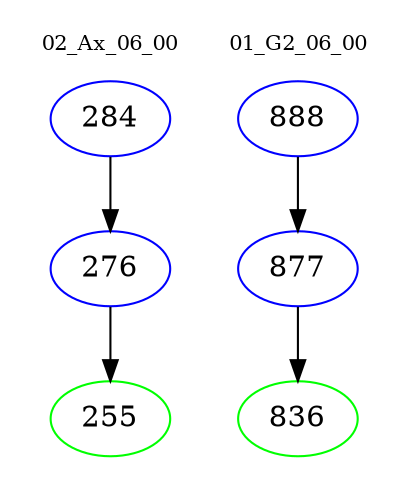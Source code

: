 digraph{
subgraph cluster_0 {
color = white
label = "02_Ax_06_00";
fontsize=10;
T0_284 [label="284", color="blue"]
T0_284 -> T0_276 [color="black"]
T0_276 [label="276", color="blue"]
T0_276 -> T0_255 [color="black"]
T0_255 [label="255", color="green"]
}
subgraph cluster_1 {
color = white
label = "01_G2_06_00";
fontsize=10;
T1_888 [label="888", color="blue"]
T1_888 -> T1_877 [color="black"]
T1_877 [label="877", color="blue"]
T1_877 -> T1_836 [color="black"]
T1_836 [label="836", color="green"]
}
}
